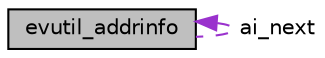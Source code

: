 digraph G
{
  edge [fontname="Helvetica",fontsize="10",labelfontname="Helvetica",labelfontsize="10"];
  node [fontname="Helvetica",fontsize="10",shape=record];
  Node1 [label="evutil_addrinfo",height=0.2,width=0.4,color="black", fillcolor="grey75", style="filled" fontcolor="black"];
  Node1 -> Node1 [dir="back",color="darkorchid3",fontsize="10",style="dashed",label=" ai_next" ];
}
